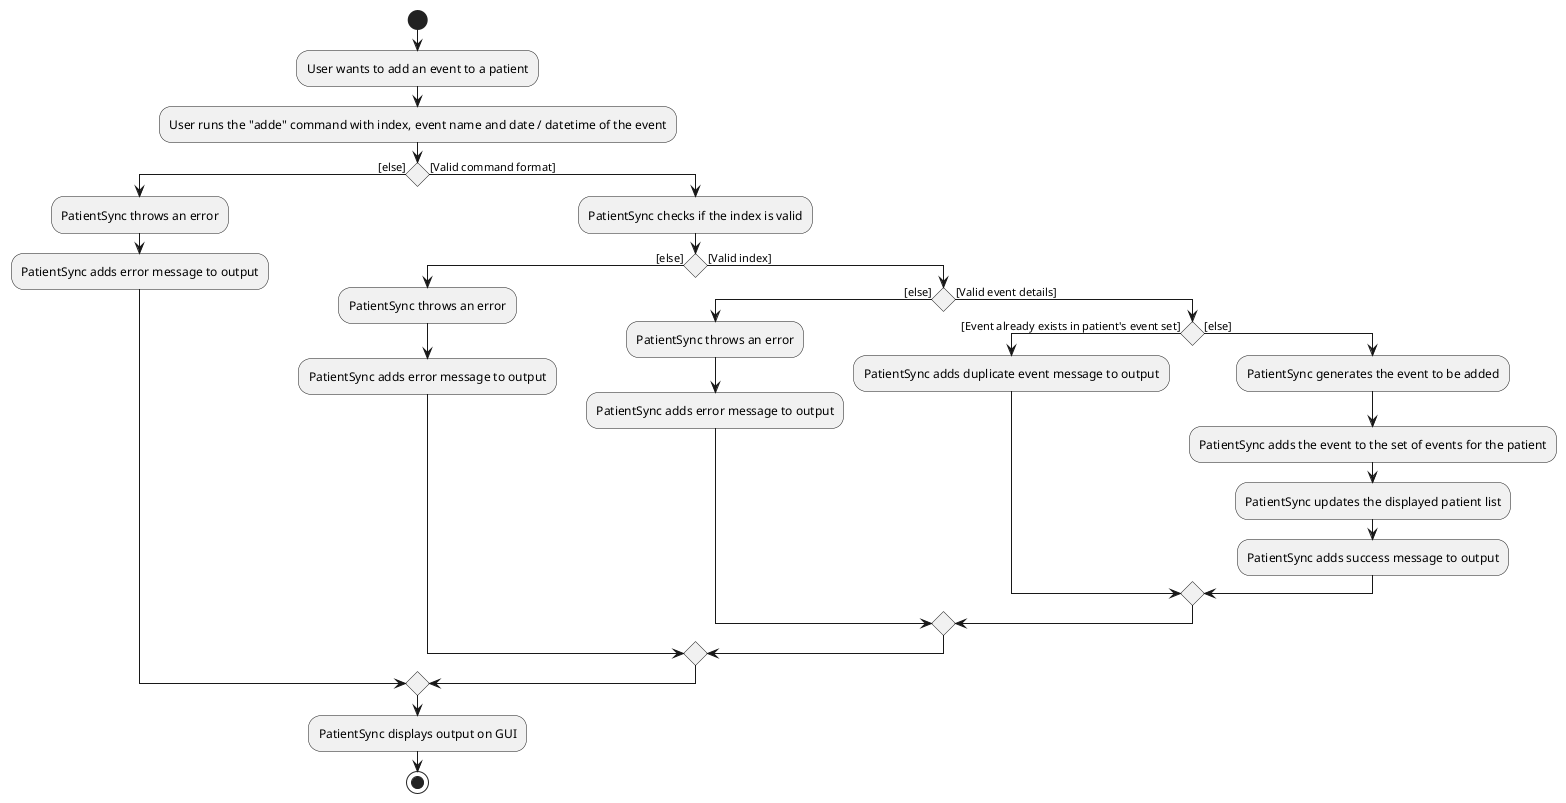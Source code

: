 @startuml
start
:User wants to add an event to a patient;
:User runs the "adde" command with index, event name and date / datetime of the event;
if () then ([else])
    :PatientSync throws an error;
    :PatientSync adds error message to output;
else ([Valid command format])
    :PatientSync checks if the index is valid;
    if () then ([else])
        :PatientSync throws an error;
        :PatientSync adds error message to output;
    else ([Valid index])
        if () then ([else])
            :PatientSync throws an error;
            :PatientSync adds error message to output;
        else ([Valid event details])
            if () then ([Event already exists in patient's event set])
                :PatientSync adds duplicate event message to output;
            else ([else])
                :PatientSync generates the event to be added;
                :PatientSync adds the event to the set of events for the patient;
                :PatientSync updates the displayed patient list;
                :PatientSync adds success message to output;
            endif
        endif
    endif
endif
:PatientSync displays output on GUI;
stop
@enduml
